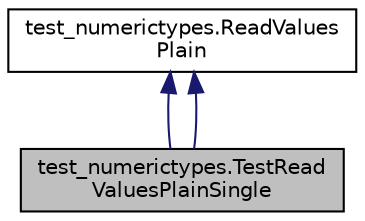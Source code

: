 digraph "test_numerictypes.TestReadValuesPlainSingle"
{
 // LATEX_PDF_SIZE
  edge [fontname="Helvetica",fontsize="10",labelfontname="Helvetica",labelfontsize="10"];
  node [fontname="Helvetica",fontsize="10",shape=record];
  Node1 [label="test_numerictypes.TestRead\lValuesPlainSingle",height=0.2,width=0.4,color="black", fillcolor="grey75", style="filled", fontcolor="black",tooltip=" "];
  Node2 -> Node1 [dir="back",color="midnightblue",fontsize="10",style="solid",fontname="Helvetica"];
  Node2 [label="test_numerictypes.ReadValues\lPlain",height=0.2,width=0.4,color="black", fillcolor="white", style="filled",URL="$classtest__numerictypes_1_1ReadValuesPlain.html",tooltip=" "];
  Node2 -> Node1 [dir="back",color="midnightblue",fontsize="10",style="solid",fontname="Helvetica"];
}
